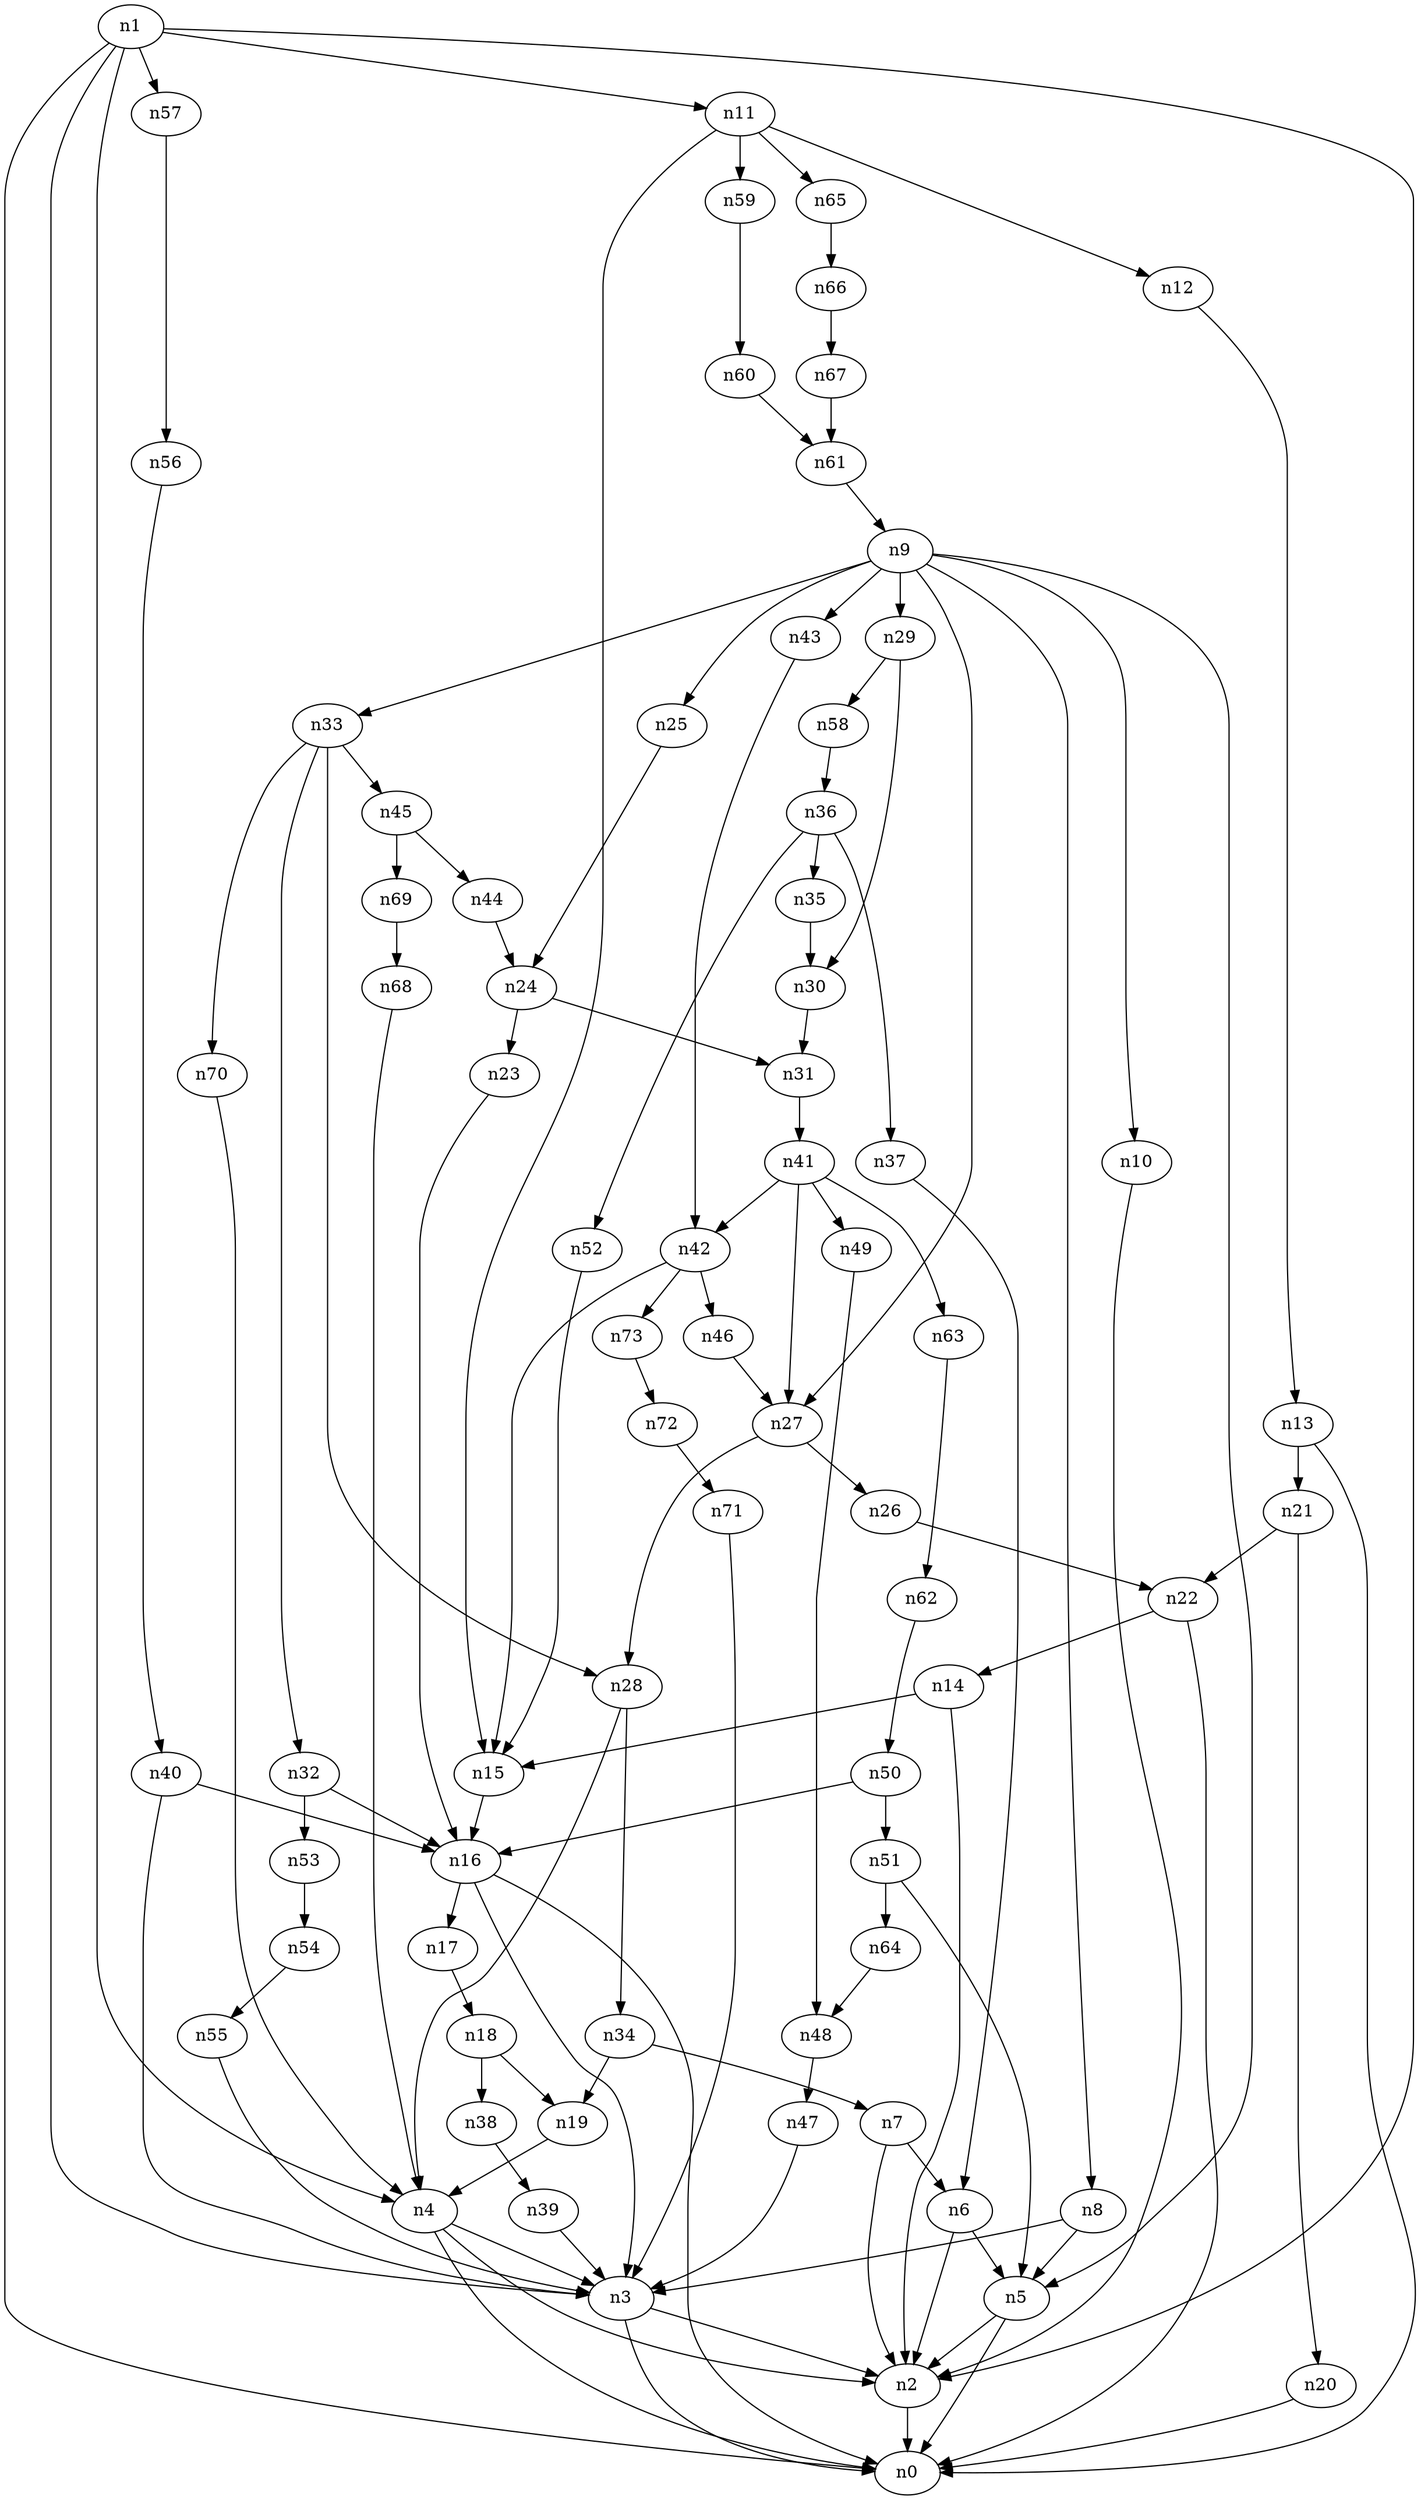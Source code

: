 digraph G {
	n1 -> n0	 [_graphml_id=e0];
	n1 -> n2	 [_graphml_id=e1];
	n1 -> n3	 [_graphml_id=e6];
	n1 -> n4	 [_graphml_id=e9];
	n1 -> n11	 [_graphml_id=e19];
	n1 -> n57	 [_graphml_id=e94];
	n2 -> n0	 [_graphml_id=e5];
	n3 -> n0	 [_graphml_id=e8];
	n3 -> n2	 [_graphml_id=e2];
	n4 -> n0	 [_graphml_id=e4];
	n4 -> n2	 [_graphml_id=e7];
	n4 -> n3	 [_graphml_id=e3];
	n5 -> n0	 [_graphml_id=e10];
	n5 -> n2	 [_graphml_id=e97];
	n6 -> n2	 [_graphml_id=e12];
	n6 -> n5	 [_graphml_id=e11];
	n7 -> n2	 [_graphml_id=e13];
	n7 -> n6	 [_graphml_id=e14];
	n8 -> n3	 [_graphml_id=e117];
	n8 -> n5	 [_graphml_id=e15];
	n9 -> n5	 [_graphml_id=e48];
	n9 -> n8	 [_graphml_id=e16];
	n9 -> n10	 [_graphml_id=e17];
	n9 -> n25	 [_graphml_id=e42];
	n9 -> n27	 [_graphml_id=e45];
	n9 -> n29	 [_graphml_id=e49];
	n9 -> n33	 [_graphml_id=e55];
	n9 -> n43	 [_graphml_id=e71];
	n10 -> n2	 [_graphml_id=e18];
	n11 -> n12	 [_graphml_id=e20];
	n11 -> n15	 [_graphml_id=e25];
	n11 -> n59	 [_graphml_id=e98];
	n11 -> n65	 [_graphml_id=e108];
	n12 -> n13	 [_graphml_id=e21];
	n13 -> n0	 [_graphml_id=e22];
	n13 -> n21	 [_graphml_id=e35];
	n14 -> n2	 [_graphml_id=e23];
	n14 -> n15	 [_graphml_id=e24];
	n15 -> n16	 [_graphml_id=e28];
	n16 -> n0	 [_graphml_id=e27];
	n16 -> n3	 [_graphml_id=e26];
	n16 -> n17	 [_graphml_id=e29];
	n17 -> n18	 [_graphml_id=e30];
	n18 -> n19	 [_graphml_id=e31];
	n18 -> n38	 [_graphml_id=e63];
	n19 -> n4	 [_graphml_id=e32];
	n20 -> n0	 [_graphml_id=e33];
	n21 -> n20	 [_graphml_id=e34];
	n21 -> n22	 [_graphml_id=e36];
	n22 -> n0	 [_graphml_id=e37];
	n22 -> n14	 [_graphml_id=e38];
	n23 -> n16	 [_graphml_id=e39];
	n24 -> n23	 [_graphml_id=e40];
	n24 -> n31	 [_graphml_id=e52];
	n25 -> n24	 [_graphml_id=e41];
	n26 -> n22	 [_graphml_id=e43];
	n27 -> n26	 [_graphml_id=e44];
	n27 -> n28	 [_graphml_id=e46];
	n28 -> n4	 [_graphml_id=e47];
	n28 -> n34	 [_graphml_id=e57];
	n29 -> n30	 [_graphml_id=e50];
	n29 -> n58	 [_graphml_id=e95];
	n30 -> n31	 [_graphml_id=e51];
	n31 -> n41	 [_graphml_id=e68];
	n32 -> n16	 [_graphml_id=e53];
	n32 -> n53	 [_graphml_id=e88];
	n33 -> n28	 [_graphml_id=e58];
	n33 -> n32	 [_graphml_id=e54];
	n33 -> n45	 [_graphml_id=e74];
	n33 -> n70	 [_graphml_id=e115];
	n34 -> n7	 [_graphml_id=e56];
	n34 -> n19	 [_graphml_id=e87];
	n35 -> n30	 [_graphml_id=e59];
	n36 -> n35	 [_graphml_id=e60];
	n36 -> n37	 [_graphml_id=e61];
	n36 -> n52	 [_graphml_id=e86];
	n37 -> n6	 [_graphml_id=e62];
	n38 -> n39	 [_graphml_id=e64];
	n39 -> n3	 [_graphml_id=e65];
	n40 -> n3	 [_graphml_id=e66];
	n40 -> n16	 [_graphml_id=e67];
	n41 -> n27	 [_graphml_id=e107];
	n41 -> n42	 [_graphml_id=e69];
	n41 -> n49	 [_graphml_id=e81];
	n41 -> n63	 [_graphml_id=e104];
	n42 -> n15	 [_graphml_id=e77];
	n42 -> n46	 [_graphml_id=e76];
	n42 -> n73	 [_graphml_id=e121];
	n43 -> n42	 [_graphml_id=e70];
	n44 -> n24	 [_graphml_id=e72];
	n45 -> n44	 [_graphml_id=e73];
	n45 -> n69	 [_graphml_id=e114];
	n46 -> n27	 [_graphml_id=e75];
	n47 -> n3	 [_graphml_id=e78];
	n48 -> n47	 [_graphml_id=e79];
	n49 -> n48	 [_graphml_id=e80];
	n50 -> n16	 [_graphml_id=e82];
	n50 -> n51	 [_graphml_id=e83];
	n51 -> n5	 [_graphml_id=e84];
	n51 -> n64	 [_graphml_id=e105];
	n52 -> n15	 [_graphml_id=e85];
	n53 -> n54	 [_graphml_id=e89];
	n54 -> n55	 [_graphml_id=e90];
	n55 -> n3	 [_graphml_id=e91];
	n56 -> n40	 [_graphml_id=e92];
	n57 -> n56	 [_graphml_id=e93];
	n58 -> n36	 [_graphml_id=e96];
	n59 -> n60	 [_graphml_id=e99];
	n60 -> n61	 [_graphml_id=e100];
	n61 -> n9	 [_graphml_id=e101];
	n62 -> n50	 [_graphml_id=e102];
	n63 -> n62	 [_graphml_id=e103];
	n64 -> n48	 [_graphml_id=e106];
	n65 -> n66	 [_graphml_id=e109];
	n66 -> n67	 [_graphml_id=e110];
	n67 -> n61	 [_graphml_id=e111];
	n68 -> n4	 [_graphml_id=e112];
	n69 -> n68	 [_graphml_id=e113];
	n70 -> n4	 [_graphml_id=e116];
	n71 -> n3	 [_graphml_id=e118];
	n72 -> n71	 [_graphml_id=e119];
	n73 -> n72	 [_graphml_id=e120];
}
